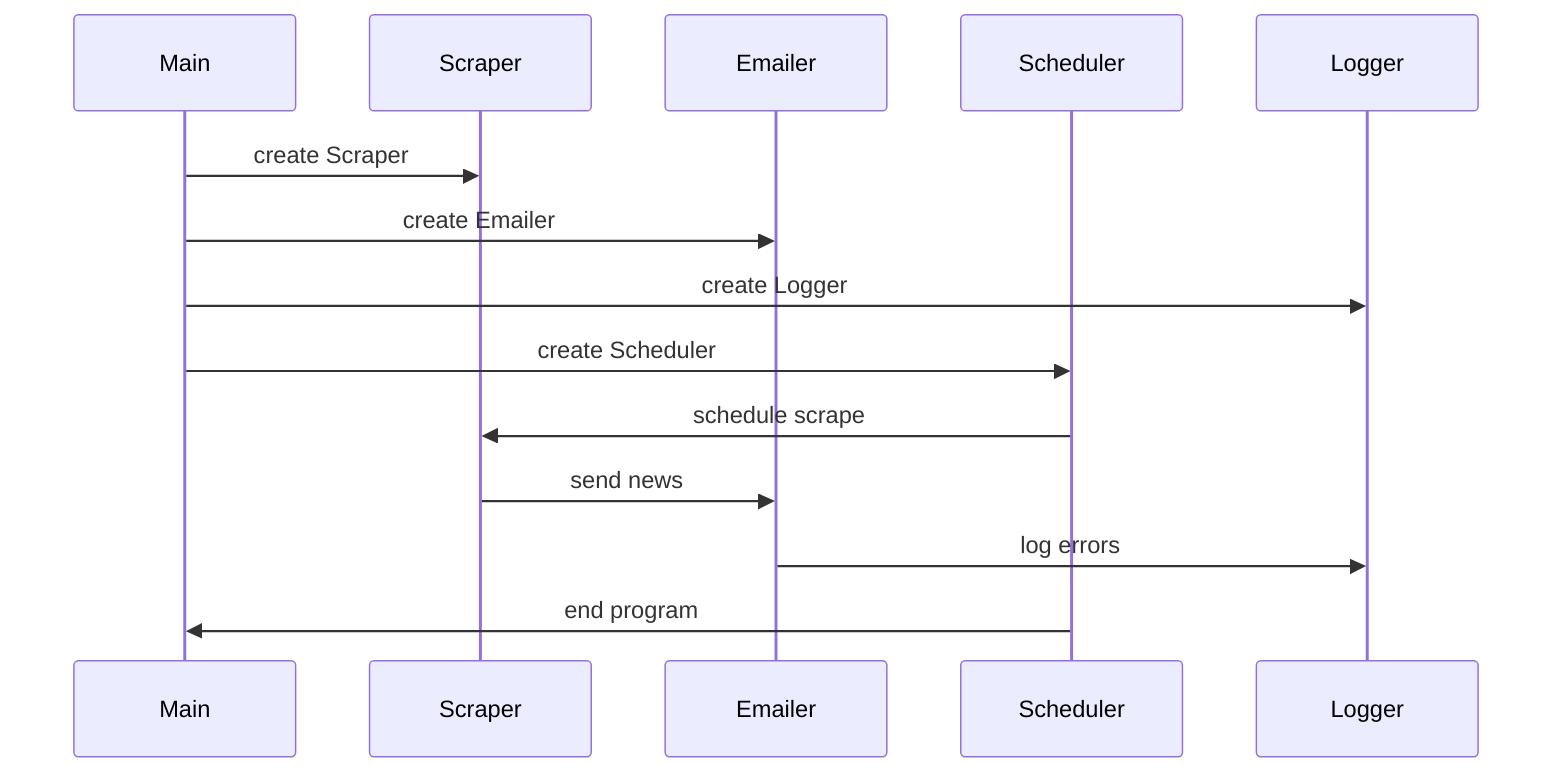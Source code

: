sequenceDiagram
    participant M as Main
    participant S as Scraper
    participant E as Emailer
    participant Sch as Scheduler
    participant L as Logger
    M->>S: create Scraper
    M->>E: create Emailer
    M->>L: create Logger
    M->>Sch: create Scheduler
    Sch->>S: schedule scrape
    S->>E: send news
    E->>L: log errors
    Sch->>M: end program